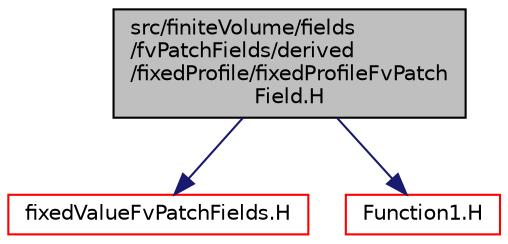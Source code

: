 digraph "src/finiteVolume/fields/fvPatchFields/derived/fixedProfile/fixedProfileFvPatchField.H"
{
  bgcolor="transparent";
  edge [fontname="Helvetica",fontsize="10",labelfontname="Helvetica",labelfontsize="10"];
  node [fontname="Helvetica",fontsize="10",shape=record];
  Node0 [label="src/finiteVolume/fields\l/fvPatchFields/derived\l/fixedProfile/fixedProfileFvPatch\lField.H",height=0.2,width=0.4,color="black", fillcolor="grey75", style="filled", fontcolor="black"];
  Node0 -> Node1 [color="midnightblue",fontsize="10",style="solid",fontname="Helvetica"];
  Node1 [label="fixedValueFvPatchFields.H",height=0.2,width=0.4,color="red",URL="$a01619.html"];
  Node0 -> Node206 [color="midnightblue",fontsize="10",style="solid",fontname="Helvetica"];
  Node206 [label="Function1.H",height=0.2,width=0.4,color="red",URL="$a12998.html"];
}
